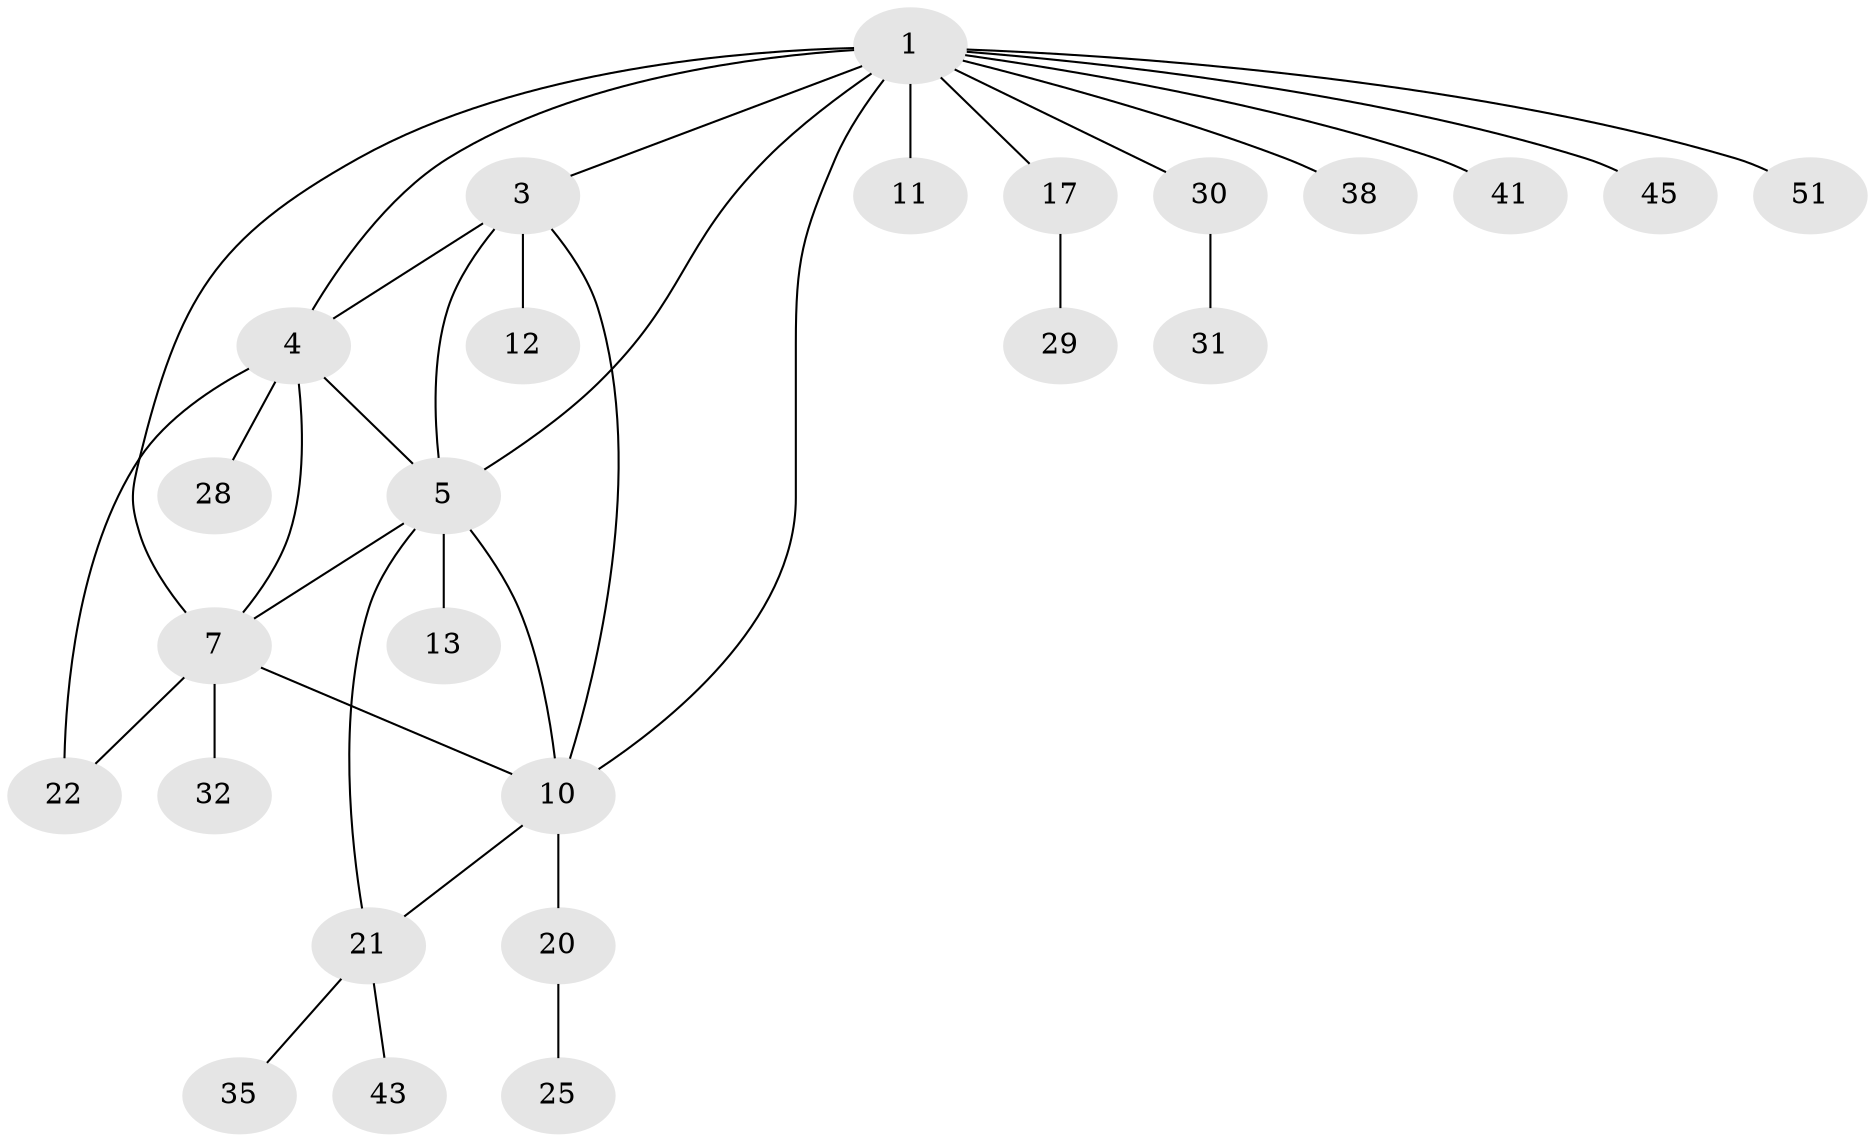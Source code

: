 // original degree distribution, {5: 0.058823529411764705, 10: 0.0196078431372549, 7: 0.0196078431372549, 6: 0.0392156862745098, 11: 0.0196078431372549, 2: 0.19607843137254902, 3: 0.0784313725490196, 1: 0.5294117647058824, 4: 0.0392156862745098}
// Generated by graph-tools (version 1.1) at 2025/16/03/09/25 04:16:04]
// undirected, 25 vertices, 34 edges
graph export_dot {
graph [start="1"]
  node [color=gray90,style=filled];
  1 [super="+2"];
  3 [super="+34+47+50+16"];
  4;
  5 [super="+8+6+18"];
  7 [super="+26+27+15+36+42+9+23+14"];
  10;
  11;
  12;
  13;
  17;
  20 [super="+37"];
  21;
  22;
  25;
  28;
  29 [super="+33"];
  30;
  31;
  32;
  35 [super="+49"];
  38;
  41;
  43 [super="+44"];
  45;
  51;
  1 -- 5;
  1 -- 7 [weight=2];
  1 -- 17;
  1 -- 4;
  1 -- 38;
  1 -- 41;
  1 -- 10;
  1 -- 11;
  1 -- 45;
  1 -- 51;
  1 -- 30;
  1 -- 3;
  3 -- 4;
  3 -- 10;
  3 -- 12;
  3 -- 5;
  4 -- 7;
  4 -- 22;
  4 -- 28;
  4 -- 5;
  5 -- 10;
  5 -- 7;
  5 -- 13;
  5 -- 21;
  7 -- 10;
  7 -- 22;
  7 -- 32;
  10 -- 20;
  10 -- 21;
  17 -- 29;
  20 -- 25;
  21 -- 35;
  21 -- 43;
  30 -- 31;
}
